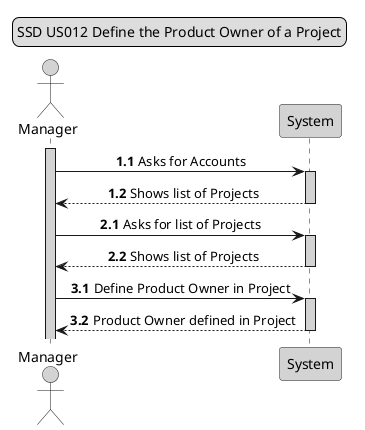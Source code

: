 @startuml

skinparam sequenceMessageAlign center

legend top
SSD US012 Define the Product Owner of a Project
end legend

autonumber

actor Manager #lightgrey
activate Manager #lightgrey
participant System #lightgrey

autonumber 1.1
autoactivate on
Manager -> System #lightgrey : Asks for Accounts
System --> Manager : Shows list of Projects

autonumber 2.1
Manager -> System #lightgrey : Asks for list of Projects
System --> Manager : Shows list of Projects

autonumber 3.1
Manager -> System #lightgrey : Define Product Owner in Project
System --> Manager : Product Owner defined in Project

@enduml
